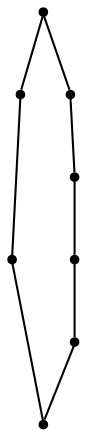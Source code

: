 graph {
  node [shape=point,comment="{\"directed\":false,\"doi\":\"10.1007/978-3-319-27261-0_32\",\"figure\":\"? (2)\"}"]

  v0 [pos="1195.750880548515,983.7405715978939"]
  v1 [pos="1320.304057830106,983.7405715978939"]
  v2 [pos="1071.1977032669236,983.7405715978939"]
  v3 [pos="946.6456387826419,983.7405715978939"]
  v4 [pos="822.094496330417,983.7405715978939"]
  v5 [pos="448.4349883312996,983.7405715978939"]
  v6 [pos="697.5434174666096,983.7405715978939"]
  v7 [pos="572.9902401850184,983.7405715978939"]

  v0 -- v1 [id="-1",pos="1195.750880548515,983.7405715978939 1234.6716341341237,1004.49780233242 1281.3791074089293,1004.49780233242 1320.304057830106,983.7405715978939"]
  v5 -- v7 [id="-2",pos="448.4349883312996,983.7405715978939 487.3567672801438,1004.49780233242 534.0642405549494,1004.49780233242 572.9902401850184,983.7405715978939"]
  v7 -- v0 [id="-3",pos="572.9902401850184,983.7405715978939 775.9026933289325,1046.016396997967 992.8372510188733,1046.016396997967 1195.750880548515,983.7405715978939"]
  v6 -- v3 [id="-4",pos="697.5434174666096,983.7405715978939 775.3859738467194,1025.2591662634409 868.8009203963305,1025.2591662634409 946.6456387826419,983.7405715978939"]
  v6 -- v4 [id="-5",pos="697.5434174666096,983.7405715978939 736.4631218433265,962.9792076668731 783.170595118132,962.9792076668731 822.094496330417,983.7405715978939"]
  v4 -- v5 [id="-6",pos="822.094496330417,983.7405715978939 705.3248275229287,921.4647461978209 565.2025348753473,921.4647461978209 448.4349883312996,983.7405715978939"]
  v3 -- v2 [id="-7",pos="946.6456387826419,983.7405715978939 985.5694764065091,962.9792076668731 1032.2769496813146,962.9792076668731 1071.1977032669236,983.7405715978939"]
  v2 -- v1 [id="-8",pos="1071.1977032669236,983.7405715978939 1149.0413088559253,942.2219769323469 1242.4562554055365,942.2219769323469 1320.304057830106,983.7405715978939"]
}